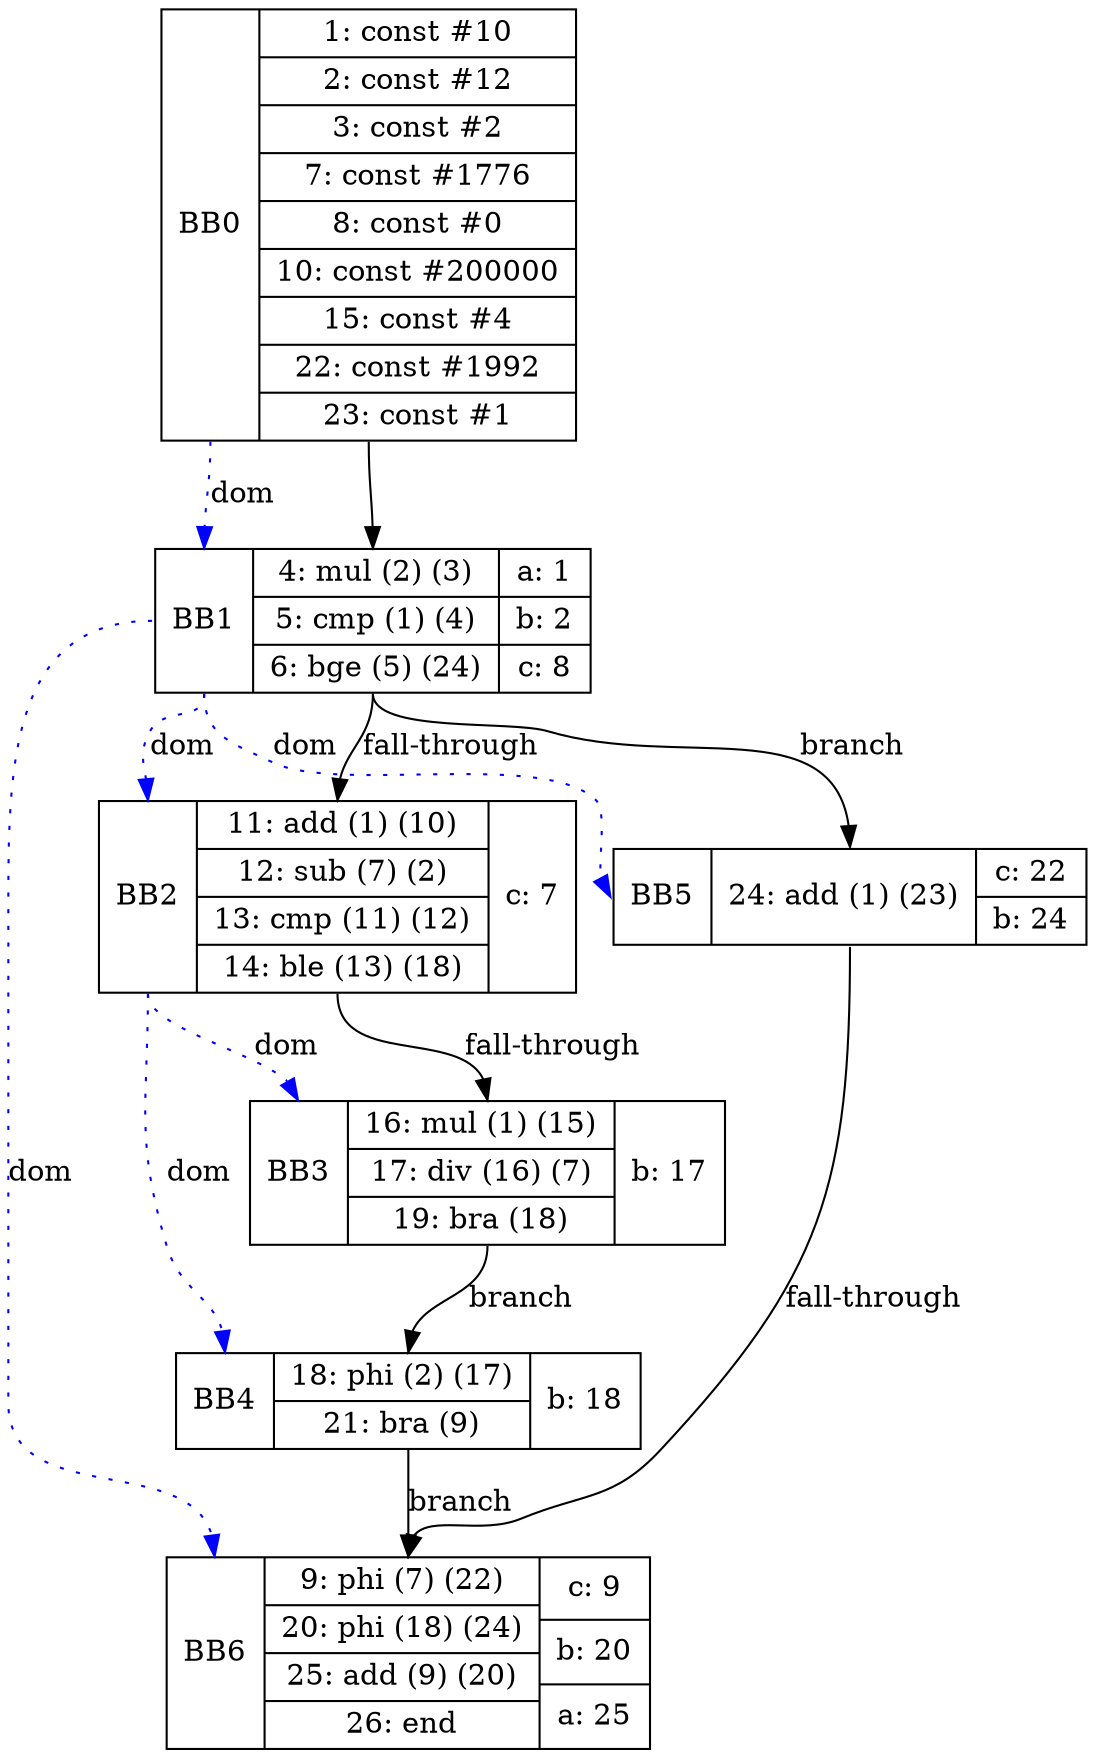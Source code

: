 digraph G {
bb0[shape=record, label="<b>BB0|{1: const #10|2: const #12|3: const #2|7: const #1776|8: const #0|10: const #200000|15: const #4|22: const #1992|23: const #1}"];
bb1[shape=record, label="<b>BB1|{4: mul (2) (3)|5: cmp (1) (4)|6: bge (5) (24)} | {a: 1|b: 2|c: 8}"];
bb2[shape=record, label="<b>BB2|{11: add (1) (10)|12: sub (7) (2)|13: cmp (11) (12)|14: ble (13) (18)} | {c: 7}"];
bb3[shape=record, label="<b>BB3|{16: mul (1) (15)|17: div (16) (7)|19: bra (18)} | {b: 17}"];
bb4[shape=record, label="<b>BB4|{18: phi (2) (17)|21: bra (9)} | {b: 18}"];
bb5[shape=record, label="<b>BB5|{24: add (1) (23)} | {c: 22|b: 24}"];
bb6[shape=record, label="<b>BB6|{9: phi (7) (22)|20: phi (18) (24)|25: add (9) (20)|26: end} | {c: 9|b: 20|a: 25}"];
bb0:s->bb1:n ;
bb1:s->bb2:n [label="fall-through"];bb1:s->bb5:n [label="branch"];
bb2:s->bb3:n [label="fall-through"];
bb3:s->bb4:n [label="branch"];
bb4:s->bb6:n [label="branch"];
bb5:s->bb6:n [label="fall-through"];
bb0:b->bb1:b [color=blue, style=dotted, label="dom"];
bb1:b->bb2:b [color=blue, style=dotted, label="dom"];
bb2:b->bb3:b [color=blue, style=dotted, label="dom"];
bb2:b->bb4:b [color=blue, style=dotted, label="dom"];
bb1:b->bb5:b [color=blue, style=dotted, label="dom"];
bb1:b->bb6:b [color=blue, style=dotted, label="dom"];
}